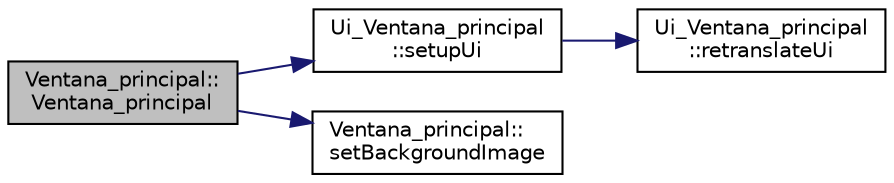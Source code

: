 digraph "Ventana_principal::Ventana_principal"
{
  edge [fontname="Helvetica",fontsize="10",labelfontname="Helvetica",labelfontsize="10"];
  node [fontname="Helvetica",fontsize="10",shape=record];
  rankdir="LR";
  Node1 [label="Ventana_principal::\lVentana_principal",height=0.2,width=0.4,color="black", fillcolor="grey75", style="filled" fontcolor="black"];
  Node1 -> Node2 [color="midnightblue",fontsize="10",style="solid",fontname="Helvetica"];
  Node2 [label="Ui_Ventana_principal\l::setupUi",height=0.2,width=0.4,color="black", fillcolor="white", style="filled",URL="$class_ui___ventana__principal.html#afa31744111f4831c13ee05c7cfdf3012"];
  Node2 -> Node3 [color="midnightblue",fontsize="10",style="solid",fontname="Helvetica"];
  Node3 [label="Ui_Ventana_principal\l::retranslateUi",height=0.2,width=0.4,color="black", fillcolor="white", style="filled",URL="$class_ui___ventana__principal.html#a4cf9b8c4e5ae6ed788063a42857c8377"];
  Node1 -> Node4 [color="midnightblue",fontsize="10",style="solid",fontname="Helvetica"];
  Node4 [label="Ventana_principal::\lsetBackgroundImage",height=0.2,width=0.4,color="black", fillcolor="white", style="filled",URL="$class_ventana__principal.html#a0c92b24d5b72912eb289fa8967184f45",tooltip="Muestra el Sudoku en nivel fácil. "];
}
